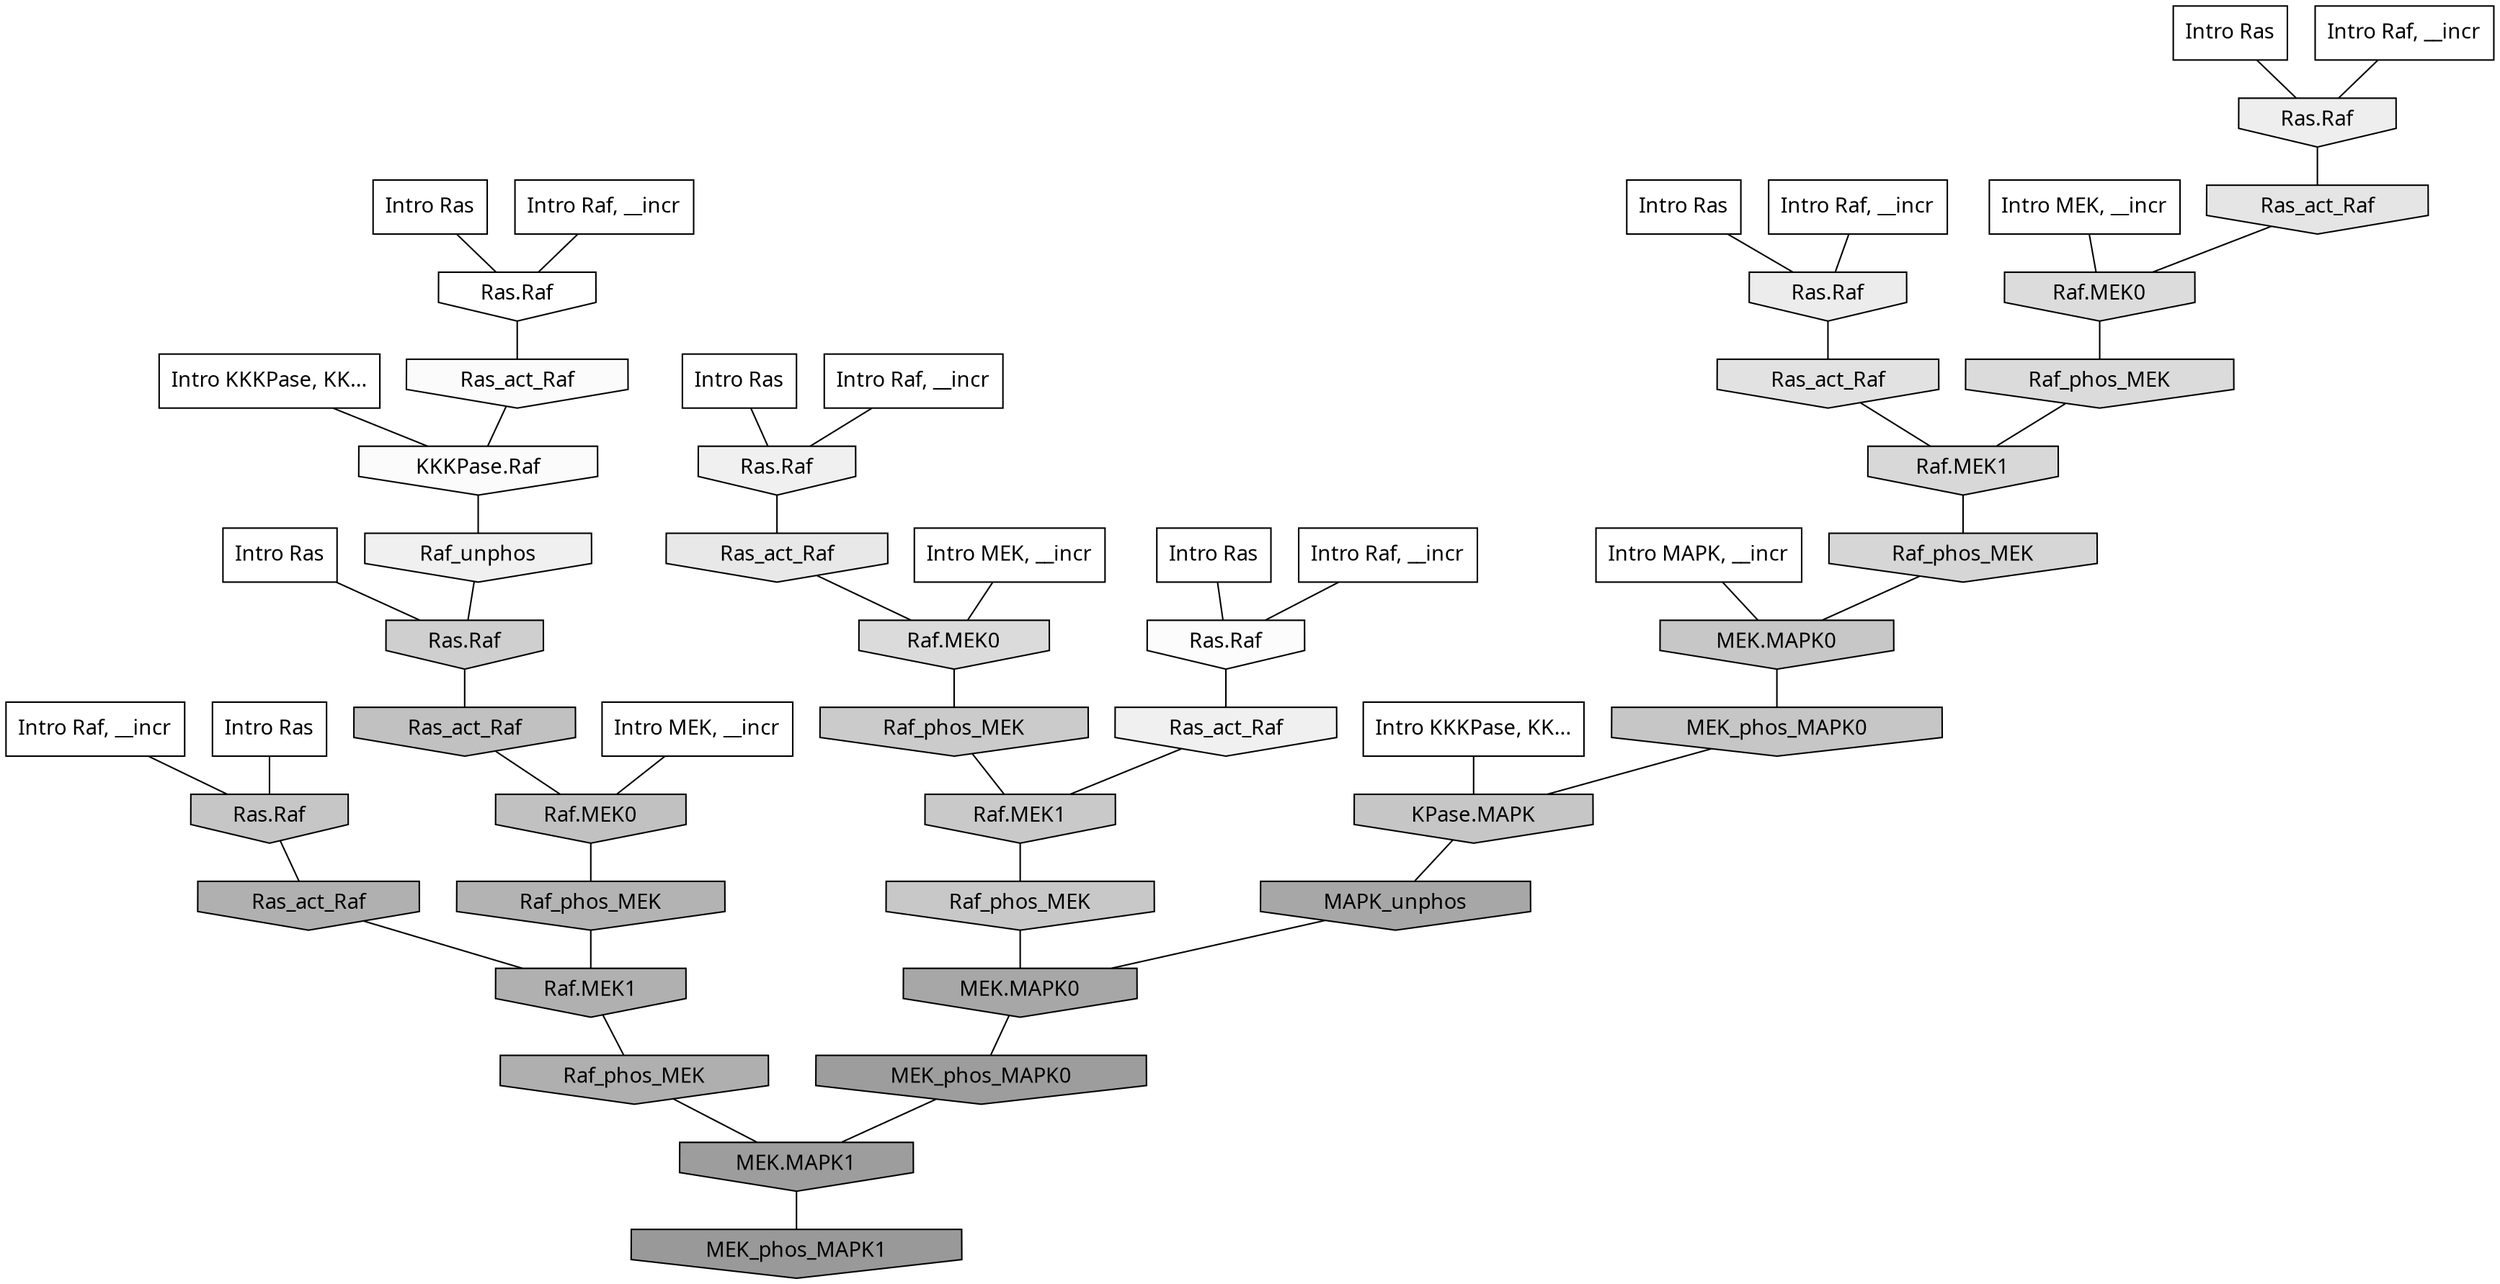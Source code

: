 digraph G{
  rankdir="TB";
  ranksep=0.30;
  node [fontname="CMU Serif"];
  edge [fontname="CMU Serif"];
  
  10 [label="Intro Ras", shape=rectangle, style=filled, fillcolor="0.000 0.000 1.000"]
  
  19 [label="Intro Ras", shape=rectangle, style=filled, fillcolor="0.000 0.000 1.000"]
  
  24 [label="Intro Ras", shape=rectangle, style=filled, fillcolor="0.000 0.000 1.000"]
  
  29 [label="Intro Ras", shape=rectangle, style=filled, fillcolor="0.000 0.000 1.000"]
  
  52 [label="Intro Ras", shape=rectangle, style=filled, fillcolor="0.000 0.000 1.000"]
  
  67 [label="Intro Ras", shape=rectangle, style=filled, fillcolor="0.000 0.000 1.000"]
  
  70 [label="Intro Ras", shape=rectangle, style=filled, fillcolor="0.000 0.000 1.000"]
  
  139 [label="Intro Raf, __incr", shape=rectangle, style=filled, fillcolor="0.000 0.000 1.000"]
  
  170 [label="Intro Raf, __incr", shape=rectangle, style=filled, fillcolor="0.000 0.000 1.000"]
  
  341 [label="Intro Raf, __incr", shape=rectangle, style=filled, fillcolor="0.000 0.000 1.000"]
  
  873 [label="Intro Raf, __incr", shape=rectangle, style=filled, fillcolor="0.000 0.000 1.000"]
  
  916 [label="Intro Raf, __incr", shape=rectangle, style=filled, fillcolor="0.000 0.000 1.000"]
  
  993 [label="Intro Raf, __incr", shape=rectangle, style=filled, fillcolor="0.000 0.000 1.000"]
  
  1142 [label="Intro MEK, __incr", shape=rectangle, style=filled, fillcolor="0.000 0.000 1.000"]
  
  1313 [label="Intro MEK, __incr", shape=rectangle, style=filled, fillcolor="0.000 0.000 1.000"]
  
  1314 [label="Intro MEK, __incr", shape=rectangle, style=filled, fillcolor="0.000 0.000 1.000"]
  
  2418 [label="Intro MAPK, __incr", shape=rectangle, style=filled, fillcolor="0.000 0.000 1.000"]
  
  3170 [label="Intro KKKPase, KK...", shape=rectangle, style=filled, fillcolor="0.000 0.000 1.000"]
  
  3172 [label="Intro KKKPase, KK...", shape=rectangle, style=filled, fillcolor="0.000 0.000 1.000"]
  
  3255 [label="Ras.Raf", shape=invhouse, style=filled, fillcolor="0.000 0.000 1.000"]
  
  3419 [label="Ras.Raf", shape=invhouse, style=filled, fillcolor="0.000 0.000 0.987"]
  
  3440 [label="Ras_act_Raf", shape=invhouse, style=filled, fillcolor="0.000 0.000 0.981"]
  
  3443 [label="KKKPase.Raf", shape=invhouse, style=filled, fillcolor="0.000 0.000 0.981"]
  
  3910 [label="Raf_unphos", shape=invhouse, style=filled, fillcolor="0.000 0.000 0.940"]
  
  3951 [label="Ras.Raf", shape=invhouse, style=filled, fillcolor="0.000 0.000 0.939"]
  
  3960 [label="Ras_act_Raf", shape=invhouse, style=filled, fillcolor="0.000 0.000 0.938"]
  
  4086 [label="Ras.Raf", shape=invhouse, style=filled, fillcolor="0.000 0.000 0.931"]
  
  4195 [label="Ras.Raf", shape=invhouse, style=filled, fillcolor="0.000 0.000 0.925"]
  
  4448 [label="Ras_act_Raf", shape=invhouse, style=filled, fillcolor="0.000 0.000 0.910"]
  
  4693 [label="Ras_act_Raf", shape=invhouse, style=filled, fillcolor="0.000 0.000 0.896"]
  
  4915 [label="Ras_act_Raf", shape=invhouse, style=filled, fillcolor="0.000 0.000 0.885"]
  
  5383 [label="Raf.MEK0", shape=invhouse, style=filled, fillcolor="0.000 0.000 0.863"]
  
  5488 [label="Raf_phos_MEK", shape=invhouse, style=filled, fillcolor="0.000 0.000 0.856"]
  
  5501 [label="Raf.MEK0", shape=invhouse, style=filled, fillcolor="0.000 0.000 0.856"]
  
  5729 [label="Raf.MEK1", shape=invhouse, style=filled, fillcolor="0.000 0.000 0.844"]
  
  5896 [label="Raf_phos_MEK", shape=invhouse, style=filled, fillcolor="0.000 0.000 0.837"]
  
  6608 [label="Ras.Raf", shape=invhouse, style=filled, fillcolor="0.000 0.000 0.809"]
  
  7091 [label="Raf_phos_MEK", shape=invhouse, style=filled, fillcolor="0.000 0.000 0.794"]
  
  7398 [label="Raf.MEK1", shape=invhouse, style=filled, fillcolor="0.000 0.000 0.786"]
  
  7571 [label="Raf_phos_MEK", shape=invhouse, style=filled, fillcolor="0.000 0.000 0.782"]
  
  7666 [label="MEK.MAPK0", shape=invhouse, style=filled, fillcolor="0.000 0.000 0.779"]
  
  7738 [label="Ras.Raf", shape=invhouse, style=filled, fillcolor="0.000 0.000 0.777"]
  
  7767 [label="MEK_phos_MAPK0", shape=invhouse, style=filled, fillcolor="0.000 0.000 0.776"]
  
  7787 [label="KPase.MAPK", shape=invhouse, style=filled, fillcolor="0.000 0.000 0.775"]
  
  8545 [label="Ras_act_Raf", shape=invhouse, style=filled, fillcolor="0.000 0.000 0.755"]
  
  8547 [label="Raf.MEK0", shape=invhouse, style=filled, fillcolor="0.000 0.000 0.755"]
  
  11382 [label="Raf_phos_MEK", shape=invhouse, style=filled, fillcolor="0.000 0.000 0.701"]
  
  12184 [label="Ras_act_Raf", shape=invhouse, style=filled, fillcolor="0.000 0.000 0.688"]
  
  12189 [label="Raf.MEK1", shape=invhouse, style=filled, fillcolor="0.000 0.000 0.688"]
  
  12509 [label="Raf_phos_MEK", shape=invhouse, style=filled, fillcolor="0.000 0.000 0.684"]
  
  14732 [label="MAPK_unphos", shape=invhouse, style=filled, fillcolor="0.000 0.000 0.656"]
  
  14949 [label="MEK.MAPK0", shape=invhouse, style=filled, fillcolor="0.000 0.000 0.654"]
  
  16988 [label="MEK_phos_MAPK0", shape=invhouse, style=filled, fillcolor="0.000 0.000 0.616"]
  
  16989 [label="MEK.MAPK1", shape=invhouse, style=filled, fillcolor="0.000 0.000 0.616"]
  
  17582 [label="MEK_phos_MAPK1", shape=invhouse, style=filled, fillcolor="0.000 0.000 0.600"]
  
  
  16989 -> 17582 [dir=none, color="0.000 0.000 0.000"] 
  16988 -> 16989 [dir=none, color="0.000 0.000 0.000"] 
  14949 -> 16988 [dir=none, color="0.000 0.000 0.000"] 
  14732 -> 14949 [dir=none, color="0.000 0.000 0.000"] 
  12509 -> 16989 [dir=none, color="0.000 0.000 0.000"] 
  12189 -> 12509 [dir=none, color="0.000 0.000 0.000"] 
  12184 -> 12189 [dir=none, color="0.000 0.000 0.000"] 
  11382 -> 12189 [dir=none, color="0.000 0.000 0.000"] 
  8547 -> 11382 [dir=none, color="0.000 0.000 0.000"] 
  8545 -> 8547 [dir=none, color="0.000 0.000 0.000"] 
  7787 -> 14732 [dir=none, color="0.000 0.000 0.000"] 
  7767 -> 7787 [dir=none, color="0.000 0.000 0.000"] 
  7738 -> 12184 [dir=none, color="0.000 0.000 0.000"] 
  7666 -> 7767 [dir=none, color="0.000 0.000 0.000"] 
  7571 -> 14949 [dir=none, color="0.000 0.000 0.000"] 
  7398 -> 7571 [dir=none, color="0.000 0.000 0.000"] 
  7091 -> 7398 [dir=none, color="0.000 0.000 0.000"] 
  6608 -> 8545 [dir=none, color="0.000 0.000 0.000"] 
  5896 -> 7666 [dir=none, color="0.000 0.000 0.000"] 
  5729 -> 5896 [dir=none, color="0.000 0.000 0.000"] 
  5501 -> 7091 [dir=none, color="0.000 0.000 0.000"] 
  5488 -> 5729 [dir=none, color="0.000 0.000 0.000"] 
  5383 -> 5488 [dir=none, color="0.000 0.000 0.000"] 
  4915 -> 5729 [dir=none, color="0.000 0.000 0.000"] 
  4693 -> 5383 [dir=none, color="0.000 0.000 0.000"] 
  4448 -> 5501 [dir=none, color="0.000 0.000 0.000"] 
  4195 -> 4915 [dir=none, color="0.000 0.000 0.000"] 
  4086 -> 4693 [dir=none, color="0.000 0.000 0.000"] 
  3960 -> 7398 [dir=none, color="0.000 0.000 0.000"] 
  3951 -> 4448 [dir=none, color="0.000 0.000 0.000"] 
  3910 -> 6608 [dir=none, color="0.000 0.000 0.000"] 
  3443 -> 3910 [dir=none, color="0.000 0.000 0.000"] 
  3440 -> 3443 [dir=none, color="0.000 0.000 0.000"] 
  3419 -> 3960 [dir=none, color="0.000 0.000 0.000"] 
  3255 -> 3440 [dir=none, color="0.000 0.000 0.000"] 
  3172 -> 3443 [dir=none, color="0.000 0.000 0.000"] 
  3170 -> 7787 [dir=none, color="0.000 0.000 0.000"] 
  2418 -> 7666 [dir=none, color="0.000 0.000 0.000"] 
  1314 -> 8547 [dir=none, color="0.000 0.000 0.000"] 
  1313 -> 5501 [dir=none, color="0.000 0.000 0.000"] 
  1142 -> 5383 [dir=none, color="0.000 0.000 0.000"] 
  993 -> 7738 [dir=none, color="0.000 0.000 0.000"] 
  916 -> 4195 [dir=none, color="0.000 0.000 0.000"] 
  873 -> 3419 [dir=none, color="0.000 0.000 0.000"] 
  341 -> 3255 [dir=none, color="0.000 0.000 0.000"] 
  170 -> 3951 [dir=none, color="0.000 0.000 0.000"] 
  139 -> 4086 [dir=none, color="0.000 0.000 0.000"] 
  70 -> 6608 [dir=none, color="0.000 0.000 0.000"] 
  67 -> 4086 [dir=none, color="0.000 0.000 0.000"] 
  52 -> 4195 [dir=none, color="0.000 0.000 0.000"] 
  29 -> 3255 [dir=none, color="0.000 0.000 0.000"] 
  24 -> 7738 [dir=none, color="0.000 0.000 0.000"] 
  19 -> 3419 [dir=none, color="0.000 0.000 0.000"] 
  10 -> 3951 [dir=none, color="0.000 0.000 0.000"] 
  
  }
